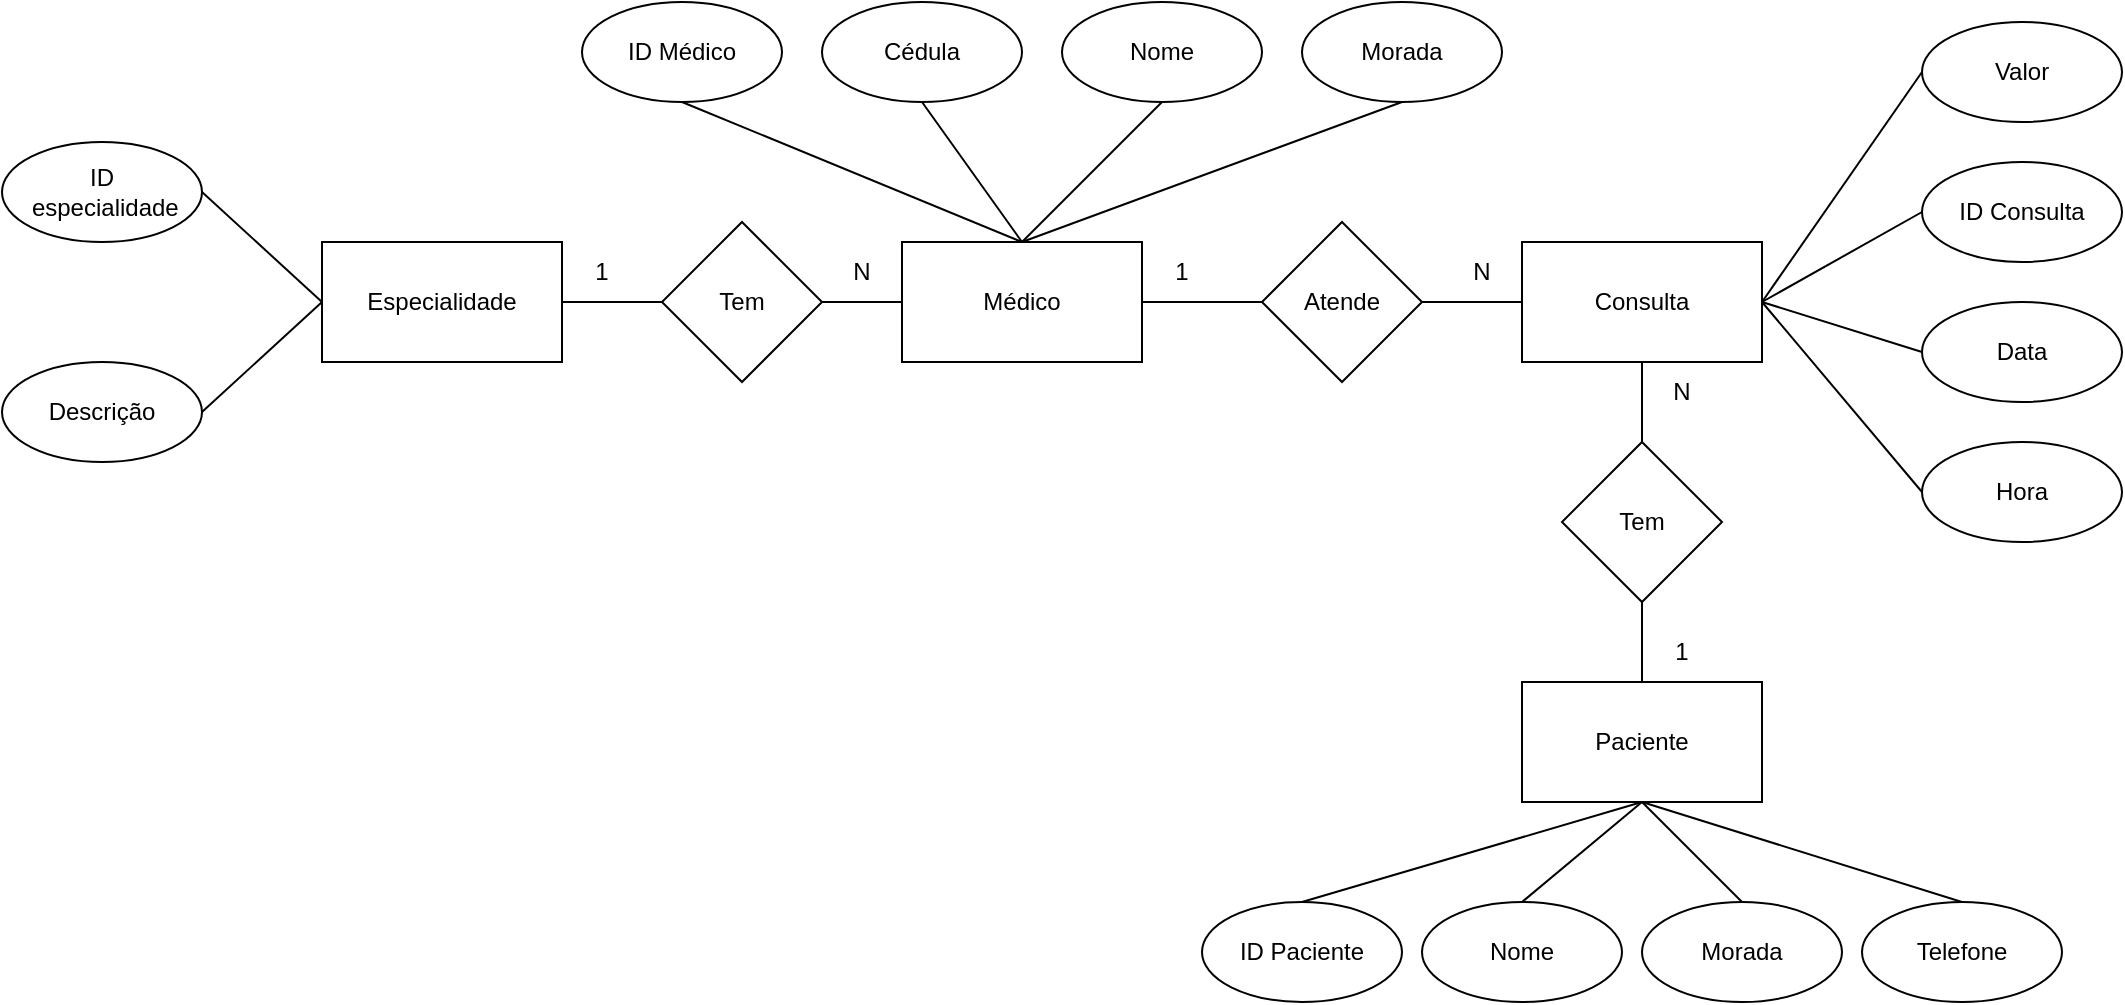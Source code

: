 <mxfile version="22.0.8" type="github">
  <diagram name="Página-1" id="G-KWe3BxFvnEWyu4LWjt">
    <mxGraphModel dx="2261" dy="786" grid="1" gridSize="10" guides="1" tooltips="1" connect="1" arrows="1" fold="1" page="1" pageScale="1" pageWidth="827" pageHeight="1169" math="0" shadow="0">
      <root>
        <mxCell id="0" />
        <mxCell id="1" parent="0" />
        <mxCell id="45A_ETYyyQiM4rjWwiTd-1" value="Paciente" style="rounded=0;whiteSpace=wrap;html=1;" vertex="1" parent="1">
          <mxGeometry x="680" y="450" width="120" height="60" as="geometry" />
        </mxCell>
        <mxCell id="45A_ETYyyQiM4rjWwiTd-2" value="Consulta" style="rounded=0;whiteSpace=wrap;html=1;" vertex="1" parent="1">
          <mxGeometry x="680" y="230" width="120" height="60" as="geometry" />
        </mxCell>
        <mxCell id="45A_ETYyyQiM4rjWwiTd-3" value="Médico" style="rounded=0;whiteSpace=wrap;html=1;" vertex="1" parent="1">
          <mxGeometry x="370" y="230" width="120" height="60" as="geometry" />
        </mxCell>
        <mxCell id="45A_ETYyyQiM4rjWwiTd-4" value="Especialidade" style="rounded=0;whiteSpace=wrap;html=1;" vertex="1" parent="1">
          <mxGeometry x="80" y="230" width="120" height="60" as="geometry" />
        </mxCell>
        <mxCell id="45A_ETYyyQiM4rjWwiTd-5" value="ID&lt;br&gt;&amp;nbsp;especialidade" style="ellipse;whiteSpace=wrap;html=1;" vertex="1" parent="1">
          <mxGeometry x="-80" y="180" width="100" height="50" as="geometry" />
        </mxCell>
        <mxCell id="45A_ETYyyQiM4rjWwiTd-6" value="Descrição" style="ellipse;whiteSpace=wrap;html=1;" vertex="1" parent="1">
          <mxGeometry x="-80" y="290" width="100" height="50" as="geometry" />
        </mxCell>
        <mxCell id="45A_ETYyyQiM4rjWwiTd-7" value="ID Paciente" style="ellipse;whiteSpace=wrap;html=1;" vertex="1" parent="1">
          <mxGeometry x="520" y="560" width="100" height="50" as="geometry" />
        </mxCell>
        <mxCell id="45A_ETYyyQiM4rjWwiTd-8" value="Nome" style="ellipse;whiteSpace=wrap;html=1;" vertex="1" parent="1">
          <mxGeometry x="630" y="560" width="100" height="50" as="geometry" />
        </mxCell>
        <mxCell id="45A_ETYyyQiM4rjWwiTd-9" value="Hora" style="ellipse;whiteSpace=wrap;html=1;" vertex="1" parent="1">
          <mxGeometry x="880" y="330" width="100" height="50" as="geometry" />
        </mxCell>
        <mxCell id="45A_ETYyyQiM4rjWwiTd-10" value="Data" style="ellipse;whiteSpace=wrap;html=1;" vertex="1" parent="1">
          <mxGeometry x="880" y="260" width="100" height="50" as="geometry" />
        </mxCell>
        <mxCell id="45A_ETYyyQiM4rjWwiTd-11" value="ID Consulta" style="ellipse;whiteSpace=wrap;html=1;" vertex="1" parent="1">
          <mxGeometry x="880" y="190" width="100" height="50" as="geometry" />
        </mxCell>
        <mxCell id="45A_ETYyyQiM4rjWwiTd-12" value="" style="endArrow=none;html=1;rounded=0;entryX=0;entryY=0.5;entryDx=0;entryDy=0;exitX=1;exitY=0.5;exitDx=0;exitDy=0;" edge="1" parent="1" source="45A_ETYyyQiM4rjWwiTd-6" target="45A_ETYyyQiM4rjWwiTd-4">
          <mxGeometry width="50" height="50" relative="1" as="geometry">
            <mxPoint x="390" y="430" as="sourcePoint" />
            <mxPoint x="440" y="380" as="targetPoint" />
          </mxGeometry>
        </mxCell>
        <mxCell id="45A_ETYyyQiM4rjWwiTd-13" value="" style="endArrow=none;html=1;rounded=0;exitX=1;exitY=0.5;exitDx=0;exitDy=0;entryX=0;entryY=0.5;entryDx=0;entryDy=0;" edge="1" parent="1" source="45A_ETYyyQiM4rjWwiTd-2" target="45A_ETYyyQiM4rjWwiTd-43">
          <mxGeometry width="50" height="50" relative="1" as="geometry">
            <mxPoint x="390" y="430" as="sourcePoint" />
            <mxPoint x="870" y="150" as="targetPoint" />
          </mxGeometry>
        </mxCell>
        <mxCell id="45A_ETYyyQiM4rjWwiTd-14" value="" style="endArrow=none;html=1;rounded=0;exitX=1;exitY=0.5;exitDx=0;exitDy=0;entryX=0;entryY=0.5;entryDx=0;entryDy=0;" edge="1" parent="1" source="45A_ETYyyQiM4rjWwiTd-2" target="45A_ETYyyQiM4rjWwiTd-11">
          <mxGeometry width="50" height="50" relative="1" as="geometry">
            <mxPoint x="390" y="430" as="sourcePoint" />
            <mxPoint x="870" y="210" as="targetPoint" />
          </mxGeometry>
        </mxCell>
        <mxCell id="45A_ETYyyQiM4rjWwiTd-15" value="" style="endArrow=none;html=1;rounded=0;entryX=0.5;entryY=1;entryDx=0;entryDy=0;exitX=0.5;exitY=0;exitDx=0;exitDy=0;" edge="1" parent="1" source="45A_ETYyyQiM4rjWwiTd-39" target="45A_ETYyyQiM4rjWwiTd-1">
          <mxGeometry width="50" height="50" relative="1" as="geometry">
            <mxPoint x="800" y="550" as="sourcePoint" />
            <mxPoint x="440" y="380" as="targetPoint" />
          </mxGeometry>
        </mxCell>
        <mxCell id="45A_ETYyyQiM4rjWwiTd-16" value="" style="endArrow=none;html=1;rounded=0;exitX=0.5;exitY=1;exitDx=0;exitDy=0;entryX=0.5;entryY=0;entryDx=0;entryDy=0;" edge="1" parent="1" source="45A_ETYyyQiM4rjWwiTd-1" target="45A_ETYyyQiM4rjWwiTd-8">
          <mxGeometry width="50" height="50" relative="1" as="geometry">
            <mxPoint x="390" y="430" as="sourcePoint" />
            <mxPoint x="680" y="550" as="targetPoint" />
          </mxGeometry>
        </mxCell>
        <mxCell id="45A_ETYyyQiM4rjWwiTd-18" value="" style="endArrow=none;html=1;rounded=0;entryX=1;entryY=0.5;entryDx=0;entryDy=0;exitX=0;exitY=0.5;exitDx=0;exitDy=0;" edge="1" parent="1" source="45A_ETYyyQiM4rjWwiTd-4" target="45A_ETYyyQiM4rjWwiTd-5">
          <mxGeometry width="50" height="50" relative="1" as="geometry">
            <mxPoint x="30" y="325" as="sourcePoint" />
            <mxPoint x="90" y="270" as="targetPoint" />
          </mxGeometry>
        </mxCell>
        <mxCell id="45A_ETYyyQiM4rjWwiTd-19" value="Tem" style="rhombus;whiteSpace=wrap;html=1;" vertex="1" parent="1">
          <mxGeometry x="700" y="330" width="80" height="80" as="geometry" />
        </mxCell>
        <mxCell id="45A_ETYyyQiM4rjWwiTd-20" value="Atende" style="rhombus;whiteSpace=wrap;html=1;" vertex="1" parent="1">
          <mxGeometry x="550" y="220" width="80" height="80" as="geometry" />
        </mxCell>
        <mxCell id="45A_ETYyyQiM4rjWwiTd-21" value="Tem" style="rhombus;whiteSpace=wrap;html=1;" vertex="1" parent="1">
          <mxGeometry x="250" y="220" width="80" height="80" as="geometry" />
        </mxCell>
        <mxCell id="45A_ETYyyQiM4rjWwiTd-22" value="" style="endArrow=none;html=1;rounded=0;entryX=0.5;entryY=1;entryDx=0;entryDy=0;exitX=0.5;exitY=0;exitDx=0;exitDy=0;" edge="1" parent="1" source="45A_ETYyyQiM4rjWwiTd-1" target="45A_ETYyyQiM4rjWwiTd-19">
          <mxGeometry width="50" height="50" relative="1" as="geometry">
            <mxPoint x="390" y="430" as="sourcePoint" />
            <mxPoint x="440" y="380" as="targetPoint" />
          </mxGeometry>
        </mxCell>
        <mxCell id="45A_ETYyyQiM4rjWwiTd-23" value="" style="endArrow=none;html=1;rounded=0;entryX=0.5;entryY=1;entryDx=0;entryDy=0;exitX=0.5;exitY=0;exitDx=0;exitDy=0;" edge="1" parent="1" source="45A_ETYyyQiM4rjWwiTd-19" target="45A_ETYyyQiM4rjWwiTd-2">
          <mxGeometry width="50" height="50" relative="1" as="geometry">
            <mxPoint x="390" y="430" as="sourcePoint" />
            <mxPoint x="440" y="380" as="targetPoint" />
          </mxGeometry>
        </mxCell>
        <mxCell id="45A_ETYyyQiM4rjWwiTd-24" value="" style="endArrow=none;html=1;rounded=0;entryX=1;entryY=0.5;entryDx=0;entryDy=0;exitX=0;exitY=0.5;exitDx=0;exitDy=0;" edge="1" parent="1" source="45A_ETYyyQiM4rjWwiTd-2" target="45A_ETYyyQiM4rjWwiTd-20">
          <mxGeometry width="50" height="50" relative="1" as="geometry">
            <mxPoint x="390" y="430" as="sourcePoint" />
            <mxPoint x="440" y="380" as="targetPoint" />
          </mxGeometry>
        </mxCell>
        <mxCell id="45A_ETYyyQiM4rjWwiTd-25" value="" style="endArrow=none;html=1;rounded=0;entryX=0;entryY=0.5;entryDx=0;entryDy=0;exitX=1;exitY=0.5;exitDx=0;exitDy=0;" edge="1" parent="1" source="45A_ETYyyQiM4rjWwiTd-3" target="45A_ETYyyQiM4rjWwiTd-20">
          <mxGeometry width="50" height="50" relative="1" as="geometry">
            <mxPoint x="390" y="430" as="sourcePoint" />
            <mxPoint x="440" y="380" as="targetPoint" />
          </mxGeometry>
        </mxCell>
        <mxCell id="45A_ETYyyQiM4rjWwiTd-26" value="" style="endArrow=none;html=1;rounded=0;entryX=1;entryY=0.5;entryDx=0;entryDy=0;exitX=0;exitY=0.5;exitDx=0;exitDy=0;" edge="1" parent="1" source="45A_ETYyyQiM4rjWwiTd-3" target="45A_ETYyyQiM4rjWwiTd-21">
          <mxGeometry width="50" height="50" relative="1" as="geometry">
            <mxPoint x="390" y="430" as="sourcePoint" />
            <mxPoint x="440" y="380" as="targetPoint" />
          </mxGeometry>
        </mxCell>
        <mxCell id="45A_ETYyyQiM4rjWwiTd-27" value="" style="endArrow=none;html=1;rounded=0;exitX=1;exitY=0.5;exitDx=0;exitDy=0;entryX=0;entryY=0.5;entryDx=0;entryDy=0;" edge="1" parent="1" source="45A_ETYyyQiM4rjWwiTd-4" target="45A_ETYyyQiM4rjWwiTd-21">
          <mxGeometry width="50" height="50" relative="1" as="geometry">
            <mxPoint x="390" y="430" as="sourcePoint" />
            <mxPoint x="440" y="380" as="targetPoint" />
          </mxGeometry>
        </mxCell>
        <mxCell id="45A_ETYyyQiM4rjWwiTd-31" value="Nome" style="ellipse;whiteSpace=wrap;html=1;" vertex="1" parent="1">
          <mxGeometry x="450" y="110" width="100" height="50" as="geometry" />
        </mxCell>
        <mxCell id="45A_ETYyyQiM4rjWwiTd-32" value="Cédula" style="ellipse;whiteSpace=wrap;html=1;" vertex="1" parent="1">
          <mxGeometry x="330" y="110" width="100" height="50" as="geometry" />
        </mxCell>
        <mxCell id="45A_ETYyyQiM4rjWwiTd-33" value="ID Médico" style="ellipse;whiteSpace=wrap;html=1;" vertex="1" parent="1">
          <mxGeometry x="210" y="110" width="100" height="50" as="geometry" />
        </mxCell>
        <mxCell id="45A_ETYyyQiM4rjWwiTd-34" value="Morada" style="ellipse;whiteSpace=wrap;html=1;" vertex="1" parent="1">
          <mxGeometry x="570" y="110" width="100" height="50" as="geometry" />
        </mxCell>
        <mxCell id="45A_ETYyyQiM4rjWwiTd-35" value="" style="endArrow=none;html=1;rounded=0;entryX=0.5;entryY=1;entryDx=0;entryDy=0;exitX=0.5;exitY=0;exitDx=0;exitDy=0;" edge="1" parent="1" source="45A_ETYyyQiM4rjWwiTd-3" target="45A_ETYyyQiM4rjWwiTd-34">
          <mxGeometry width="50" height="50" relative="1" as="geometry">
            <mxPoint x="390" y="430" as="sourcePoint" />
            <mxPoint x="440" y="380" as="targetPoint" />
          </mxGeometry>
        </mxCell>
        <mxCell id="45A_ETYyyQiM4rjWwiTd-36" value="" style="endArrow=none;html=1;rounded=0;entryX=0.5;entryY=1;entryDx=0;entryDy=0;exitX=0.5;exitY=0;exitDx=0;exitDy=0;" edge="1" parent="1" source="45A_ETYyyQiM4rjWwiTd-3" target="45A_ETYyyQiM4rjWwiTd-31">
          <mxGeometry width="50" height="50" relative="1" as="geometry">
            <mxPoint x="390" y="430" as="sourcePoint" />
            <mxPoint x="440" y="380" as="targetPoint" />
          </mxGeometry>
        </mxCell>
        <mxCell id="45A_ETYyyQiM4rjWwiTd-37" value="" style="endArrow=none;html=1;rounded=0;entryX=0.5;entryY=1;entryDx=0;entryDy=0;exitX=0.5;exitY=0;exitDx=0;exitDy=0;" edge="1" parent="1" source="45A_ETYyyQiM4rjWwiTd-3" target="45A_ETYyyQiM4rjWwiTd-32">
          <mxGeometry width="50" height="50" relative="1" as="geometry">
            <mxPoint x="390" y="430" as="sourcePoint" />
            <mxPoint x="440" y="380" as="targetPoint" />
          </mxGeometry>
        </mxCell>
        <mxCell id="45A_ETYyyQiM4rjWwiTd-38" value="" style="endArrow=none;html=1;rounded=0;entryX=0.5;entryY=0;entryDx=0;entryDy=0;exitX=0.5;exitY=1;exitDx=0;exitDy=0;" edge="1" parent="1" source="45A_ETYyyQiM4rjWwiTd-33" target="45A_ETYyyQiM4rjWwiTd-3">
          <mxGeometry width="50" height="50" relative="1" as="geometry">
            <mxPoint x="390" y="430" as="sourcePoint" />
            <mxPoint x="440" y="380" as="targetPoint" />
          </mxGeometry>
        </mxCell>
        <mxCell id="45A_ETYyyQiM4rjWwiTd-39" value="Morada" style="ellipse;whiteSpace=wrap;html=1;" vertex="1" parent="1">
          <mxGeometry x="740" y="560" width="100" height="50" as="geometry" />
        </mxCell>
        <mxCell id="45A_ETYyyQiM4rjWwiTd-40" value="Telefone" style="ellipse;whiteSpace=wrap;html=1;" vertex="1" parent="1">
          <mxGeometry x="850" y="560" width="100" height="50" as="geometry" />
        </mxCell>
        <mxCell id="45A_ETYyyQiM4rjWwiTd-41" value="" style="endArrow=none;html=1;rounded=0;entryX=1;entryY=0.5;entryDx=0;entryDy=0;exitX=0;exitY=0.5;exitDx=0;exitDy=0;" edge="1" parent="1" source="45A_ETYyyQiM4rjWwiTd-9" target="45A_ETYyyQiM4rjWwiTd-2">
          <mxGeometry width="50" height="50" relative="1" as="geometry">
            <mxPoint x="870" y="340" as="sourcePoint" />
            <mxPoint x="440" y="380" as="targetPoint" />
          </mxGeometry>
        </mxCell>
        <mxCell id="45A_ETYyyQiM4rjWwiTd-42" value="" style="endArrow=none;html=1;rounded=0;entryX=1;entryY=0.5;entryDx=0;entryDy=0;exitX=0;exitY=0.5;exitDx=0;exitDy=0;" edge="1" parent="1" source="45A_ETYyyQiM4rjWwiTd-10" target="45A_ETYyyQiM4rjWwiTd-2">
          <mxGeometry width="50" height="50" relative="1" as="geometry">
            <mxPoint x="870" y="280" as="sourcePoint" />
            <mxPoint x="440" y="380" as="targetPoint" />
          </mxGeometry>
        </mxCell>
        <mxCell id="45A_ETYyyQiM4rjWwiTd-43" value="Valor" style="ellipse;whiteSpace=wrap;html=1;" vertex="1" parent="1">
          <mxGeometry x="880" y="120" width="100" height="50" as="geometry" />
        </mxCell>
        <mxCell id="45A_ETYyyQiM4rjWwiTd-44" value="" style="endArrow=none;html=1;rounded=0;entryX=0.5;entryY=1;entryDx=0;entryDy=0;exitX=0.5;exitY=0;exitDx=0;exitDy=0;" edge="1" parent="1" source="45A_ETYyyQiM4rjWwiTd-40" target="45A_ETYyyQiM4rjWwiTd-1">
          <mxGeometry width="50" height="50" relative="1" as="geometry">
            <mxPoint x="910" y="560" as="sourcePoint" />
            <mxPoint x="440" y="380" as="targetPoint" />
          </mxGeometry>
        </mxCell>
        <mxCell id="45A_ETYyyQiM4rjWwiTd-45" value="N" style="text;html=1;strokeColor=none;fillColor=none;align=center;verticalAlign=middle;whiteSpace=wrap;rounded=0;" vertex="1" parent="1">
          <mxGeometry x="320" y="230" width="60" height="30" as="geometry" />
        </mxCell>
        <mxCell id="45A_ETYyyQiM4rjWwiTd-46" value="1" style="text;html=1;strokeColor=none;fillColor=none;align=center;verticalAlign=middle;whiteSpace=wrap;rounded=0;" vertex="1" parent="1">
          <mxGeometry x="190" y="230" width="60" height="30" as="geometry" />
        </mxCell>
        <mxCell id="45A_ETYyyQiM4rjWwiTd-47" value="N" style="text;html=1;strokeColor=none;fillColor=none;align=center;verticalAlign=middle;whiteSpace=wrap;rounded=0;" vertex="1" parent="1">
          <mxGeometry x="630" y="230" width="60" height="30" as="geometry" />
        </mxCell>
        <mxCell id="45A_ETYyyQiM4rjWwiTd-48" value="1" style="text;html=1;strokeColor=none;fillColor=none;align=center;verticalAlign=middle;whiteSpace=wrap;rounded=0;" vertex="1" parent="1">
          <mxGeometry x="480" y="230" width="60" height="30" as="geometry" />
        </mxCell>
        <mxCell id="45A_ETYyyQiM4rjWwiTd-49" value="N" style="text;html=1;strokeColor=none;fillColor=none;align=center;verticalAlign=middle;whiteSpace=wrap;rounded=0;" vertex="1" parent="1">
          <mxGeometry x="730" y="290" width="60" height="30" as="geometry" />
        </mxCell>
        <mxCell id="45A_ETYyyQiM4rjWwiTd-50" value="1" style="text;html=1;strokeColor=none;fillColor=none;align=center;verticalAlign=middle;whiteSpace=wrap;rounded=0;" vertex="1" parent="1">
          <mxGeometry x="730" y="420" width="60" height="30" as="geometry" />
        </mxCell>
        <mxCell id="45A_ETYyyQiM4rjWwiTd-58" value="" style="endArrow=none;html=1;rounded=0;entryX=0.5;entryY=1;entryDx=0;entryDy=0;exitX=0.5;exitY=0;exitDx=0;exitDy=0;" edge="1" parent="1" source="45A_ETYyyQiM4rjWwiTd-7" target="45A_ETYyyQiM4rjWwiTd-1">
          <mxGeometry width="50" height="50" relative="1" as="geometry">
            <mxPoint x="390" y="430" as="sourcePoint" />
            <mxPoint x="440" y="380" as="targetPoint" />
          </mxGeometry>
        </mxCell>
      </root>
    </mxGraphModel>
  </diagram>
</mxfile>

